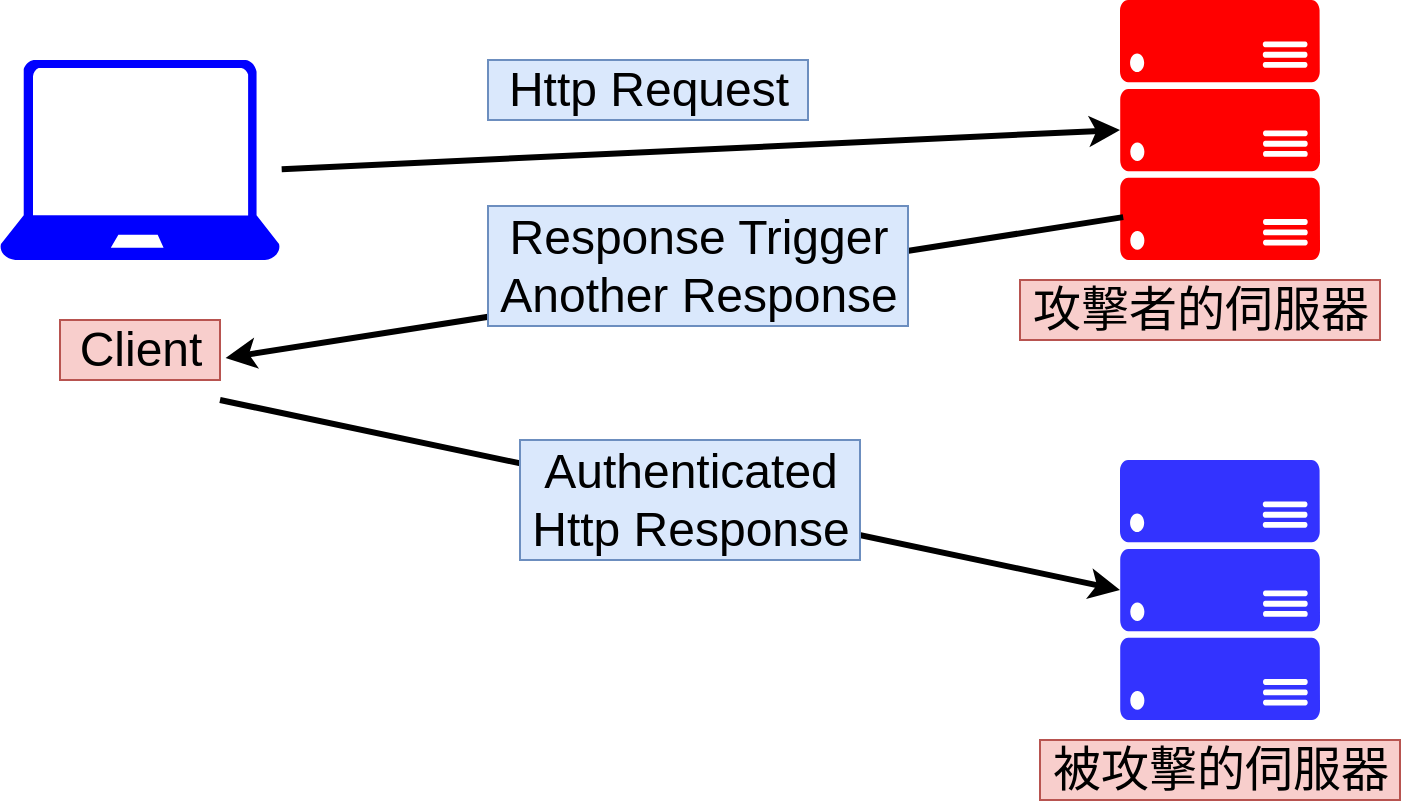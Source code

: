 <mxfile version="13.6.4" type="device"><diagram id="3qWHWeXHcPGH3-4OxNG8" name="Page-1"><mxGraphModel dx="1038" dy="676" grid="1" gridSize="10" guides="1" tooltips="1" connect="1" arrows="1" fold="1" page="1" pageScale="1" pageWidth="827" pageHeight="1169" math="0" shadow="0"><root><mxCell id="0"/><mxCell id="1" parent="0"/><mxCell id="fKChZid0cGFs2L4SNkLi-3" value="" style="verticalLabelPosition=bottom;html=1;verticalAlign=top;align=center;strokeColor=none;shape=mxgraph.azure.laptop;pointerEvents=1;fillColor=#0000FF;" vertex="1" parent="1"><mxGeometry x="90" y="90" width="140" height="100" as="geometry"/></mxCell><mxCell id="fKChZid0cGFs2L4SNkLi-4" value="" style="verticalLabelPosition=bottom;html=1;verticalAlign=top;align=center;strokeColor=none;shape=mxgraph.azure.server_rack;fillColor=#FF0000;" vertex="1" parent="1"><mxGeometry x="650" y="60" width="100" height="130" as="geometry"/></mxCell><mxCell id="fKChZid0cGFs2L4SNkLi-5" value="Client" style="text;html=1;align=center;verticalAlign=middle;resizable=0;points=[];autosize=1;fillColor=#f8cecc;strokeColor=#b85450;fontSize=24;" vertex="1" parent="1"><mxGeometry x="120" y="220" width="80" height="30" as="geometry"/></mxCell><mxCell id="fKChZid0cGFs2L4SNkLi-6" value="攻擊者的伺服器" style="text;html=1;align=center;verticalAlign=middle;resizable=0;points=[];autosize=1;fillColor=#f8cecc;strokeColor=#b85450;fontSize=24;" vertex="1" parent="1"><mxGeometry x="600" y="200" width="180" height="30" as="geometry"/></mxCell><mxCell id="fKChZid0cGFs2L4SNkLi-7" value="被攻擊的伺服器" style="text;html=1;align=center;verticalAlign=middle;resizable=0;points=[];autosize=1;fillColor=#f8cecc;strokeColor=#b85450;fontSize=24;" vertex="1" parent="1"><mxGeometry x="610" y="430" width="180" height="30" as="geometry"/></mxCell><mxCell id="fKChZid0cGFs2L4SNkLi-8" value="" style="verticalLabelPosition=bottom;html=1;verticalAlign=top;align=center;strokeColor=none;shape=mxgraph.azure.server_rack;fillColor=#3333FF;" vertex="1" parent="1"><mxGeometry x="650" y="290" width="100" height="130" as="geometry"/></mxCell><mxCell id="fKChZid0cGFs2L4SNkLi-9" value="Http Request" style="text;html=1;align=center;verticalAlign=middle;resizable=0;points=[];autosize=1;fillColor=#dae8fc;strokeColor=#6c8ebf;fontSize=24;" vertex="1" parent="1"><mxGeometry x="334" y="90" width="160" height="30" as="geometry"/></mxCell><mxCell id="fKChZid0cGFs2L4SNkLi-15" value="" style="endArrow=classic;html=1;fontSize=24;exitX=1.006;exitY=0.546;exitDx=0;exitDy=0;exitPerimeter=0;entryX=0;entryY=0.5;entryDx=0;entryDy=0;entryPerimeter=0;strokeWidth=3;" edge="1" parent="1" source="fKChZid0cGFs2L4SNkLi-3" target="fKChZid0cGFs2L4SNkLi-4"><mxGeometry width="50" height="50" relative="1" as="geometry"><mxPoint x="540" y="360" as="sourcePoint"/><mxPoint x="590" y="310" as="targetPoint"/></mxGeometry></mxCell><mxCell id="fKChZid0cGFs2L4SNkLi-16" value="" style="endArrow=classic;html=1;fontSize=24;exitX=0.016;exitY=0.835;exitDx=0;exitDy=0;exitPerimeter=0;entryX=1.035;entryY=0.633;entryDx=0;entryDy=0;entryPerimeter=0;strokeWidth=3;" edge="1" parent="1" source="fKChZid0cGFs2L4SNkLi-4" target="fKChZid0cGFs2L4SNkLi-5"><mxGeometry width="50" height="50" relative="1" as="geometry"><mxPoint x="240.84" y="154.6" as="sourcePoint"/><mxPoint x="660" y="135" as="targetPoint"/></mxGeometry></mxCell><mxCell id="fKChZid0cGFs2L4SNkLi-17" value="" style="endArrow=classic;html=1;fontSize=24;entryX=0;entryY=0.5;entryDx=0;entryDy=0;entryPerimeter=0;strokeWidth=3;" edge="1" parent="1" target="fKChZid0cGFs2L4SNkLi-8"><mxGeometry width="50" height="50" relative="1" as="geometry"><mxPoint x="200" y="260" as="sourcePoint"/><mxPoint x="660" y="135" as="targetPoint"/></mxGeometry></mxCell><mxCell id="fKChZid0cGFs2L4SNkLi-10" value="Response Trigger &lt;br&gt;Another Response" style="text;html=1;align=center;verticalAlign=middle;resizable=0;points=[];autosize=1;fillColor=#dae8fc;strokeColor=#6c8ebf;fontSize=24;" vertex="1" parent="1"><mxGeometry x="334" y="163" width="210" height="60" as="geometry"/></mxCell><mxCell id="fKChZid0cGFs2L4SNkLi-11" value="Authenticated&lt;br&gt;Http Response" style="text;html=1;align=center;verticalAlign=middle;resizable=0;points=[];autosize=1;fillColor=#dae8fc;strokeColor=#6c8ebf;fontSize=24;" vertex="1" parent="1"><mxGeometry x="350" y="280" width="170" height="60" as="geometry"/></mxCell></root></mxGraphModel></diagram></mxfile>